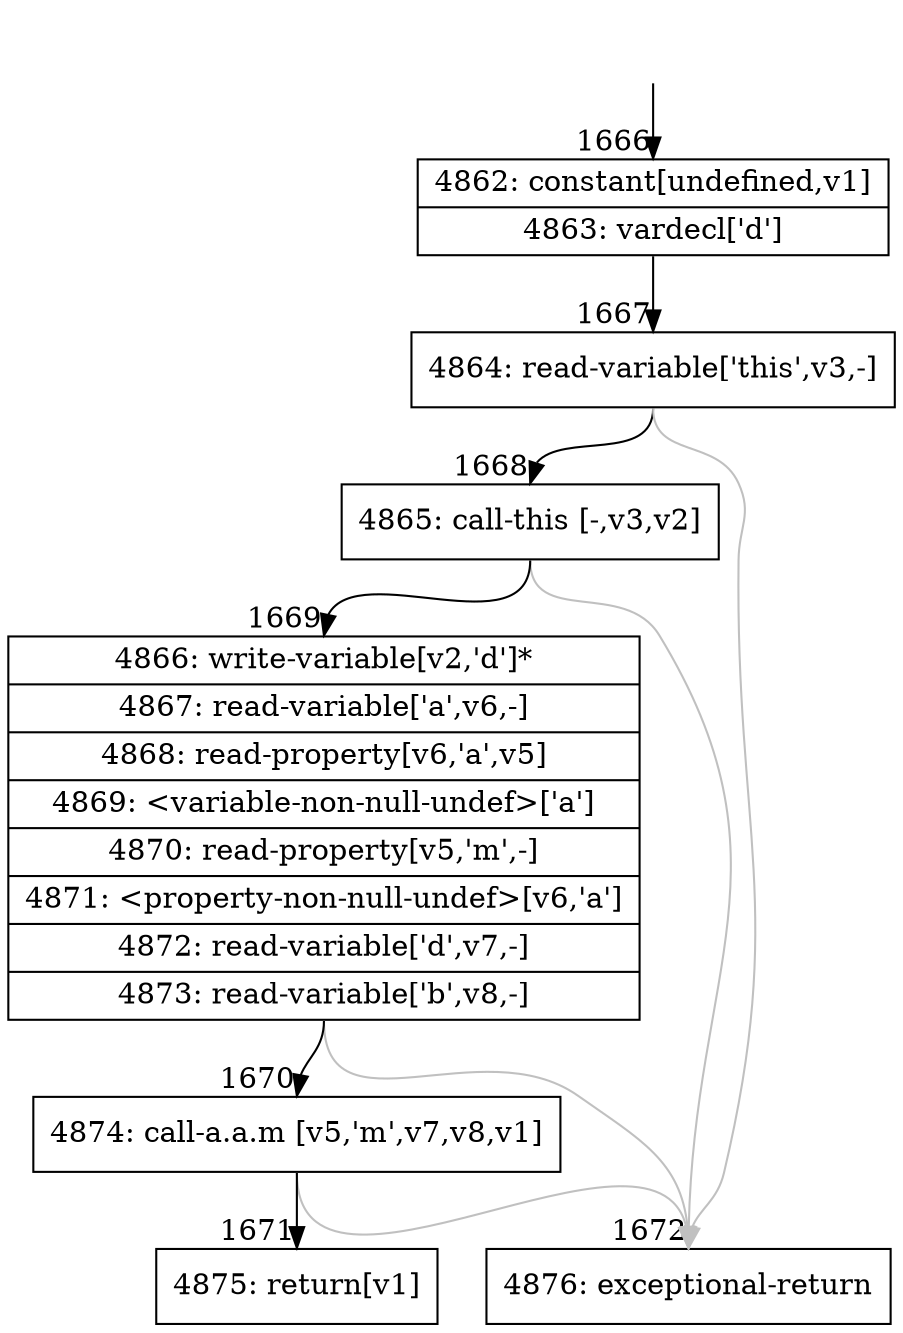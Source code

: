 digraph {
rankdir="TD"
BB_entry147[shape=none,label=""];
BB_entry147 -> BB1666 [tailport=s, headport=n, headlabel="    1666"]
BB1666 [shape=record label="{4862: constant[undefined,v1]|4863: vardecl['d']}" ] 
BB1666 -> BB1667 [tailport=s, headport=n, headlabel="      1667"]
BB1667 [shape=record label="{4864: read-variable['this',v3,-]}" ] 
BB1667 -> BB1668 [tailport=s, headport=n, headlabel="      1668"]
BB1667 -> BB1672 [tailport=s, headport=n, color=gray, headlabel="      1672"]
BB1668 [shape=record label="{4865: call-this [-,v3,v2]}" ] 
BB1668 -> BB1669 [tailport=s, headport=n, headlabel="      1669"]
BB1668 -> BB1672 [tailport=s, headport=n, color=gray]
BB1669 [shape=record label="{4866: write-variable[v2,'d']*|4867: read-variable['a',v6,-]|4868: read-property[v6,'a',v5]|4869: \<variable-non-null-undef\>['a']|4870: read-property[v5,'m',-]|4871: \<property-non-null-undef\>[v6,'a']|4872: read-variable['d',v7,-]|4873: read-variable['b',v8,-]}" ] 
BB1669 -> BB1670 [tailport=s, headport=n, headlabel="      1670"]
BB1669 -> BB1672 [tailport=s, headport=n, color=gray]
BB1670 [shape=record label="{4874: call-a.a.m [v5,'m',v7,v8,v1]}" ] 
BB1670 -> BB1671 [tailport=s, headport=n, headlabel="      1671"]
BB1670 -> BB1672 [tailport=s, headport=n, color=gray]
BB1671 [shape=record label="{4875: return[v1]}" ] 
BB1672 [shape=record label="{4876: exceptional-return}" ] 
}
